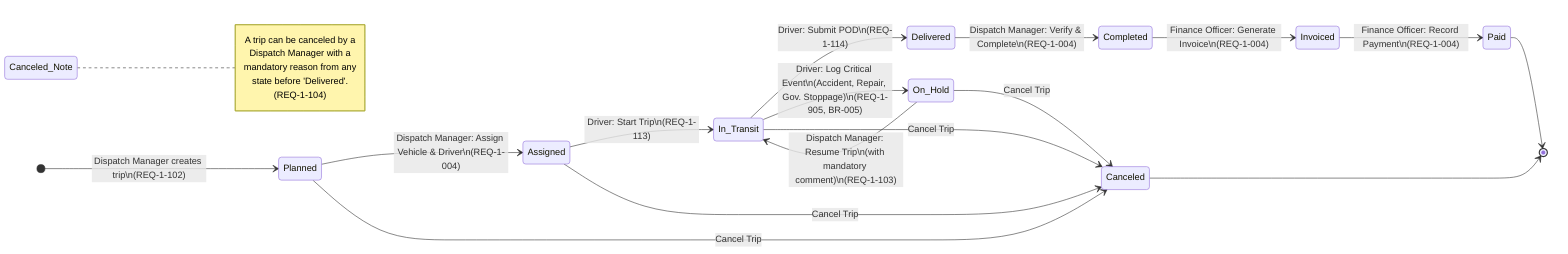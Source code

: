 stateDiagram-v2
    direction LR

    [*] --> Planned: Dispatch Manager creates trip\n(REQ-1-102)

    Planned --> Assigned: Dispatch Manager: Assign Vehicle & Driver\n(REQ-1-004)
    Assigned --> In_Transit: Driver: Start Trip\n(REQ-1-113)

    In_Transit --> Delivered: Driver: Submit POD\n(REQ-1-114)
    Delivered --> Completed: Dispatch Manager: Verify & Complete\n(REQ-1-004)
    Completed --> Invoiced: Finance Officer: Generate Invoice\n(REQ-1-004)
    Invoiced --> Paid: Finance Officer: Record Payment\n(REQ-1-004)
    Paid --> [*]

    %% Exception Flows
    In_Transit --> On_Hold: Driver: Log Critical Event\n(Accident, Repair, Gov. Stoppage)\n(REQ-1-905, BR-005)
    On_Hold --> In_Transit: Dispatch Manager: Resume Trip\n(with mandatory comment)\n(REQ-1-103)

    state " " as Canceled_Note
    note right of Canceled_Note
        A trip can be canceled by a
        Dispatch Manager with a
        mandatory reason from any
        state before 'Delivered'.
        (REQ-1-104)
    end note

    Planned --> Canceled : Cancel Trip
    Assigned --> Canceled : Cancel Trip
    In_Transit --> Canceled : Cancel Trip
    On_Hold --> Canceled : Cancel Trip
    Canceled --> [*]